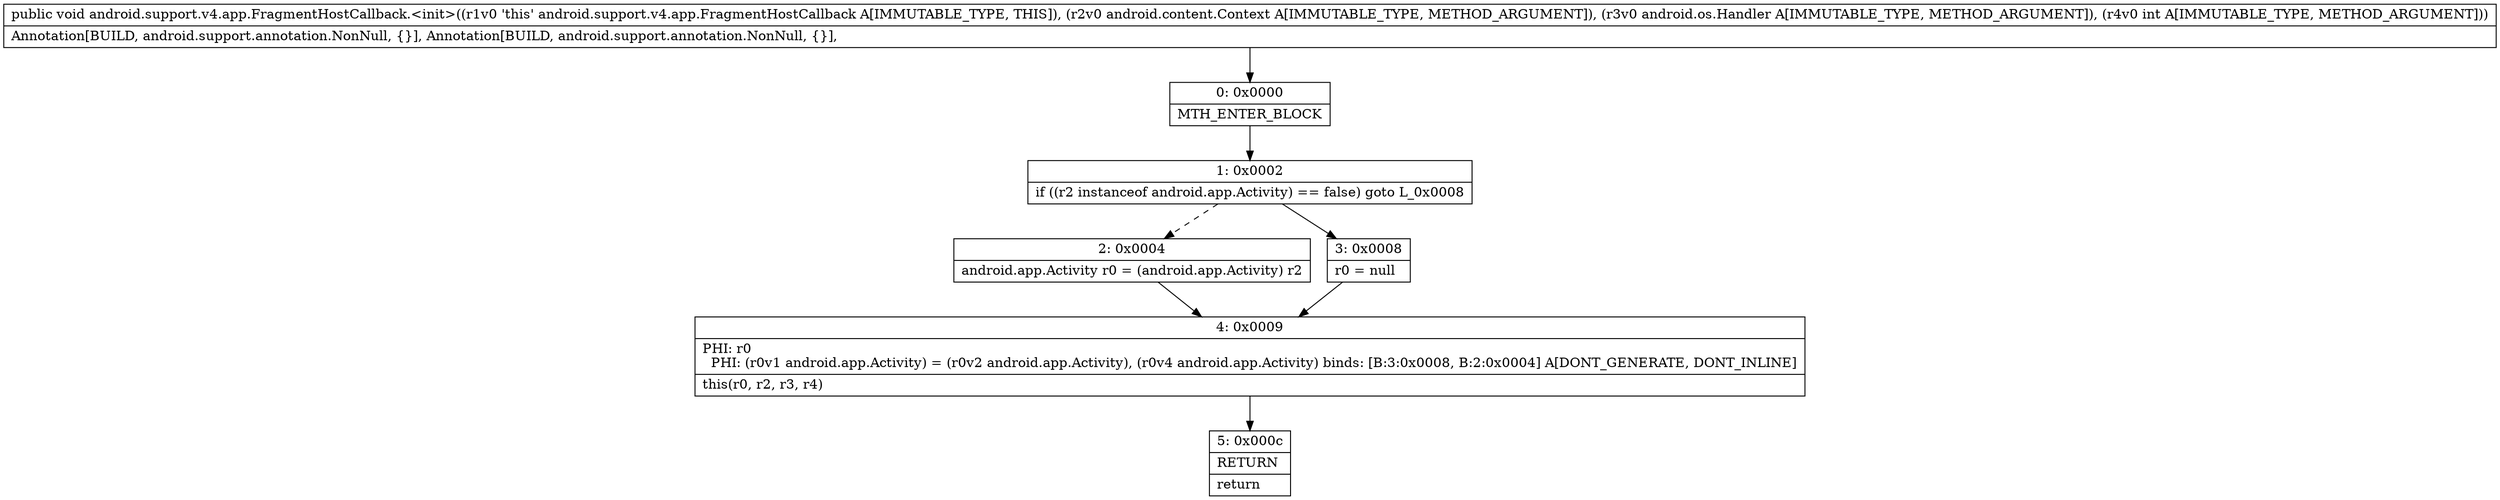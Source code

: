 digraph "CFG forandroid.support.v4.app.FragmentHostCallback.\<init\>(Landroid\/content\/Context;Landroid\/os\/Handler;I)V" {
Node_0 [shape=record,label="{0\:\ 0x0000|MTH_ENTER_BLOCK\l}"];
Node_1 [shape=record,label="{1\:\ 0x0002|if ((r2 instanceof android.app.Activity) == false) goto L_0x0008\l}"];
Node_2 [shape=record,label="{2\:\ 0x0004|android.app.Activity r0 = (android.app.Activity) r2\l}"];
Node_3 [shape=record,label="{3\:\ 0x0008|r0 = null\l}"];
Node_4 [shape=record,label="{4\:\ 0x0009|PHI: r0 \l  PHI: (r0v1 android.app.Activity) = (r0v2 android.app.Activity), (r0v4 android.app.Activity) binds: [B:3:0x0008, B:2:0x0004] A[DONT_GENERATE, DONT_INLINE]\l|this(r0, r2, r3, r4)\l}"];
Node_5 [shape=record,label="{5\:\ 0x000c|RETURN\l|return\l}"];
MethodNode[shape=record,label="{public void android.support.v4.app.FragmentHostCallback.\<init\>((r1v0 'this' android.support.v4.app.FragmentHostCallback A[IMMUTABLE_TYPE, THIS]), (r2v0 android.content.Context A[IMMUTABLE_TYPE, METHOD_ARGUMENT]), (r3v0 android.os.Handler A[IMMUTABLE_TYPE, METHOD_ARGUMENT]), (r4v0 int A[IMMUTABLE_TYPE, METHOD_ARGUMENT]))  | Annotation[BUILD, android.support.annotation.NonNull, \{\}], Annotation[BUILD, android.support.annotation.NonNull, \{\}], \l}"];
MethodNode -> Node_0;
Node_0 -> Node_1;
Node_1 -> Node_2[style=dashed];
Node_1 -> Node_3;
Node_2 -> Node_4;
Node_3 -> Node_4;
Node_4 -> Node_5;
}

